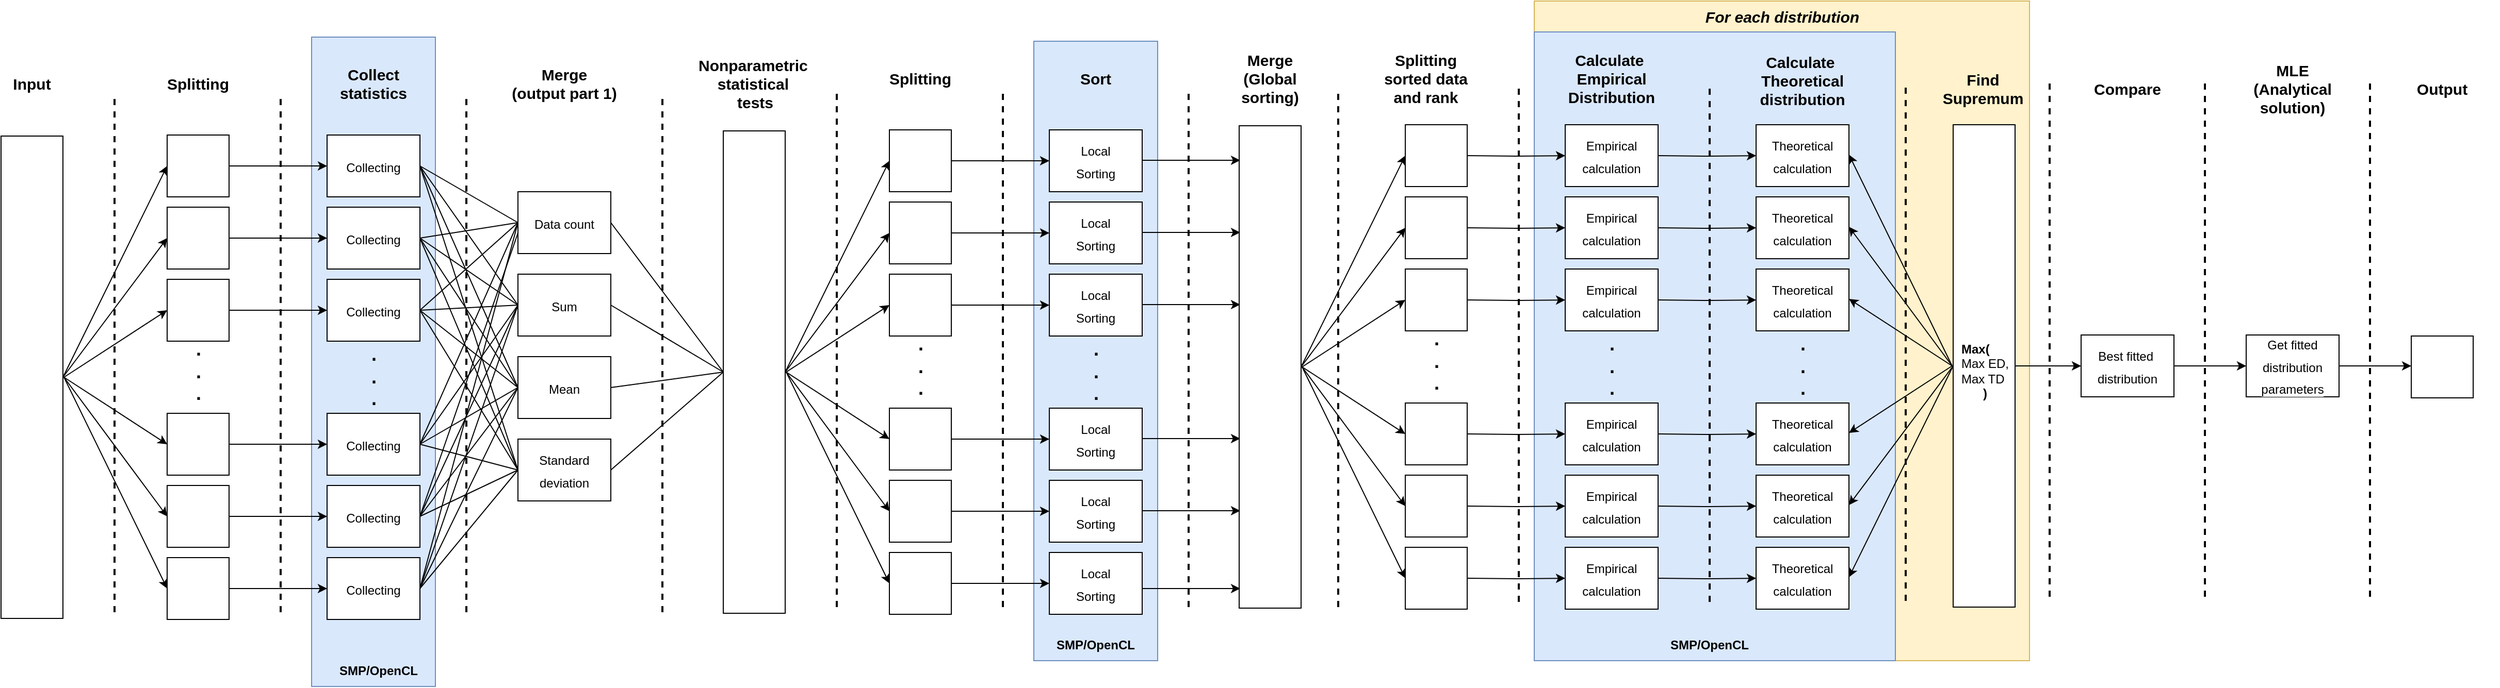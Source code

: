 <mxfile version="20.4.0" type="device"><diagram id="eLPc5tUWbJZB1un2NFlB" name="Page-1"><mxGraphModel dx="1974" dy="2249" grid="1" gridSize="10" guides="1" tooltips="1" connect="1" arrows="1" fold="1" page="1" pageScale="1" pageWidth="827" pageHeight="1169" math="0" shadow="0"><root><mxCell id="0"/><mxCell id="1" parent="0"/><mxCell id="69Upr-1iTI3OqV_PIC8w-229" value="" style="rounded=0;whiteSpace=wrap;html=1;fontSize=12;fillColor=#fff2cc;strokeColor=#d6b656;" vertex="1" parent="1"><mxGeometry x="1645" y="-785" width="480" height="640" as="geometry"/></mxCell><mxCell id="69Upr-1iTI3OqV_PIC8w-259" value="" style="rounded=0;whiteSpace=wrap;html=1;fontSize=12;fillColor=#dae8fc;strokeColor=#6c8ebf;" vertex="1" parent="1"><mxGeometry x="1645" y="-755" width="350" height="610" as="geometry"/></mxCell><mxCell id="69Upr-1iTI3OqV_PIC8w-257" value="" style="rounded=0;whiteSpace=wrap;html=1;fontSize=12;fillColor=#dae8fc;strokeColor=#6c8ebf;" vertex="1" parent="1"><mxGeometry x="1160" y="-746" width="120" height="601" as="geometry"/></mxCell><mxCell id="69Upr-1iTI3OqV_PIC8w-159" value="" style="rounded=0;whiteSpace=wrap;html=1;fontSize=12;fillColor=#dae8fc;strokeColor=#6c8ebf;" vertex="1" parent="1"><mxGeometry x="460" y="-750" width="120" height="630" as="geometry"/></mxCell><mxCell id="69Upr-1iTI3OqV_PIC8w-7" value="" style="endArrow=none;dashed=1;html=1;rounded=0;strokeWidth=2;" edge="1" parent="1"><mxGeometry width="50" height="50" relative="1" as="geometry"><mxPoint x="269" y="-690" as="sourcePoint"/><mxPoint x="269" y="-186" as="targetPoint"/></mxGeometry></mxCell><mxCell id="69Upr-1iTI3OqV_PIC8w-10" value="" style="rounded=0;whiteSpace=wrap;html=1;rotation=90;" vertex="1" parent="1"><mxGeometry x="-45" y="-450" width="468" height="60" as="geometry"/></mxCell><mxCell id="69Upr-1iTI3OqV_PIC8w-11" value="&lt;font style=&quot;font-size: 15px;&quot;&gt;&lt;b&gt;Input&lt;/b&gt;&lt;/font&gt;" style="text;html=1;strokeColor=none;fillColor=none;align=center;verticalAlign=middle;whiteSpace=wrap;rounded=0;" vertex="1" parent="1"><mxGeometry x="159" y="-720" width="60" height="30" as="geometry"/></mxCell><mxCell id="69Upr-1iTI3OqV_PIC8w-12" value="&lt;font style=&quot;font-size: 15px;&quot;&gt;&lt;b&gt;Collect&lt;br&gt;statistics&lt;br&gt;&lt;/b&gt;&lt;/font&gt;" style="text;html=1;strokeColor=none;fillColor=none;align=center;verticalAlign=middle;whiteSpace=wrap;rounded=0;" vertex="1" parent="1"><mxGeometry x="480" y="-720" width="80" height="30" as="geometry"/></mxCell><mxCell id="69Upr-1iTI3OqV_PIC8w-13" value="&lt;font style=&quot;font-size: 15px;&quot;&gt;&lt;b&gt;&lt;div style=&quot;&quot;&gt;Nonparametric&amp;nbsp;&lt;/div&gt;&lt;div style=&quot;&quot;&gt;statistical&amp;nbsp; tests&lt;/div&gt;&lt;/b&gt;&lt;/font&gt;" style="text;html=1;strokeColor=none;fillColor=none;align=center;verticalAlign=middle;whiteSpace=wrap;rounded=0;" vertex="1" parent="1"><mxGeometry x="850" y="-720" width="80" height="30" as="geometry"/></mxCell><mxCell id="69Upr-1iTI3OqV_PIC8w-16" value="" style="endArrow=none;dashed=1;html=1;rounded=0;strokeWidth=2;" edge="1" parent="1"><mxGeometry width="50" height="50" relative="1" as="geometry"><mxPoint x="610" y="-690" as="sourcePoint"/><mxPoint x="610" y="-186" as="targetPoint"/></mxGeometry></mxCell><mxCell id="69Upr-1iTI3OqV_PIC8w-17" value="" style="endArrow=none;dashed=1;html=1;rounded=0;strokeWidth=2;" edge="1" parent="1"><mxGeometry width="50" height="50" relative="1" as="geometry"><mxPoint x="800" y="-690" as="sourcePoint"/><mxPoint x="800" y="-186" as="targetPoint"/></mxGeometry></mxCell><mxCell id="69Upr-1iTI3OqV_PIC8w-19" value="&lt;font style=&quot;font-size: 15px;&quot;&gt;&lt;b&gt;Splitting&lt;/b&gt;&lt;/font&gt;" style="text;html=1;strokeColor=none;fillColor=none;align=center;verticalAlign=middle;whiteSpace=wrap;rounded=0;" vertex="1" parent="1"><mxGeometry x="320" y="-720" width="60" height="30" as="geometry"/></mxCell><mxCell id="69Upr-1iTI3OqV_PIC8w-42" style="edgeStyle=orthogonalEdgeStyle;rounded=0;orthogonalLoop=1;jettySize=auto;html=1;exitX=1;exitY=0.5;exitDx=0;exitDy=0;entryX=0;entryY=0.5;entryDx=0;entryDy=0;strokeWidth=1;fontSize=12;" edge="1" parent="1" source="69Upr-1iTI3OqV_PIC8w-20" target="69Upr-1iTI3OqV_PIC8w-35"><mxGeometry relative="1" as="geometry"/></mxCell><mxCell id="69Upr-1iTI3OqV_PIC8w-20" value="" style="whiteSpace=wrap;html=1;aspect=fixed;fontSize=15;" vertex="1" parent="1"><mxGeometry x="320" y="-655" width="60" height="60" as="geometry"/></mxCell><mxCell id="69Upr-1iTI3OqV_PIC8w-44" style="edgeStyle=orthogonalEdgeStyle;rounded=0;orthogonalLoop=1;jettySize=auto;html=1;exitX=1;exitY=0.5;exitDx=0;exitDy=0;entryX=0;entryY=0.5;entryDx=0;entryDy=0;strokeWidth=1;fontSize=12;" edge="1" parent="1" source="69Upr-1iTI3OqV_PIC8w-22" target="69Upr-1iTI3OqV_PIC8w-36"><mxGeometry relative="1" as="geometry"/></mxCell><mxCell id="69Upr-1iTI3OqV_PIC8w-22" value="" style="whiteSpace=wrap;html=1;aspect=fixed;fontSize=15;" vertex="1" parent="1"><mxGeometry x="320" y="-585" width="60" height="60" as="geometry"/></mxCell><mxCell id="69Upr-1iTI3OqV_PIC8w-45" value="" style="edgeStyle=orthogonalEdgeStyle;rounded=0;orthogonalLoop=1;jettySize=auto;html=1;strokeWidth=1;fontSize=12;" edge="1" parent="1" source="69Upr-1iTI3OqV_PIC8w-23" target="69Upr-1iTI3OqV_PIC8w-37"><mxGeometry relative="1" as="geometry"/></mxCell><mxCell id="69Upr-1iTI3OqV_PIC8w-23" value="" style="whiteSpace=wrap;html=1;aspect=fixed;fontSize=15;" vertex="1" parent="1"><mxGeometry x="320" y="-515" width="60" height="60" as="geometry"/></mxCell><mxCell id="69Upr-1iTI3OqV_PIC8w-48" value="" style="edgeStyle=orthogonalEdgeStyle;rounded=0;orthogonalLoop=1;jettySize=auto;html=1;strokeWidth=1;fontSize=12;" edge="1" parent="1" source="69Upr-1iTI3OqV_PIC8w-24" target="69Upr-1iTI3OqV_PIC8w-40"><mxGeometry relative="1" as="geometry"/></mxCell><mxCell id="69Upr-1iTI3OqV_PIC8w-24" value="" style="whiteSpace=wrap;html=1;aspect=fixed;fontSize=15;" vertex="1" parent="1"><mxGeometry x="320" y="-245" width="60" height="60" as="geometry"/></mxCell><mxCell id="69Upr-1iTI3OqV_PIC8w-47" value="" style="edgeStyle=orthogonalEdgeStyle;rounded=0;orthogonalLoop=1;jettySize=auto;html=1;strokeWidth=1;fontSize=12;" edge="1" parent="1" source="69Upr-1iTI3OqV_PIC8w-25" target="69Upr-1iTI3OqV_PIC8w-39"><mxGeometry relative="1" as="geometry"/></mxCell><mxCell id="69Upr-1iTI3OqV_PIC8w-25" value="" style="whiteSpace=wrap;html=1;aspect=fixed;fontSize=15;" vertex="1" parent="1"><mxGeometry x="320" y="-315" width="60" height="60" as="geometry"/></mxCell><mxCell id="69Upr-1iTI3OqV_PIC8w-46" value="" style="edgeStyle=orthogonalEdgeStyle;rounded=0;orthogonalLoop=1;jettySize=auto;html=1;strokeWidth=1;fontSize=12;" edge="1" parent="1" source="69Upr-1iTI3OqV_PIC8w-26" target="69Upr-1iTI3OqV_PIC8w-38"><mxGeometry relative="1" as="geometry"/></mxCell><mxCell id="69Upr-1iTI3OqV_PIC8w-26" value="" style="whiteSpace=wrap;html=1;aspect=fixed;fontSize=15;" vertex="1" parent="1"><mxGeometry x="320" y="-385" width="60" height="60" as="geometry"/></mxCell><mxCell id="69Upr-1iTI3OqV_PIC8w-27" value="&lt;b style=&quot;font-size: 18px;&quot;&gt;.&lt;br&gt;.&lt;br&gt;.&lt;/b&gt;" style="text;html=1;align=center;verticalAlign=middle;resizable=0;points=[];autosize=1;strokeColor=none;fillColor=none;fontSize=15;" vertex="1" parent="1"><mxGeometry x="335" y="-465" width="30" height="80" as="geometry"/></mxCell><mxCell id="69Upr-1iTI3OqV_PIC8w-28" value="" style="endArrow=classic;html=1;rounded=0;strokeWidth=1;fontSize=18;exitX=0.5;exitY=0;exitDx=0;exitDy=0;entryX=0;entryY=0.5;entryDx=0;entryDy=0;" edge="1" parent="1" source="69Upr-1iTI3OqV_PIC8w-10" target="69Upr-1iTI3OqV_PIC8w-20"><mxGeometry width="50" height="50" relative="1" as="geometry"><mxPoint x="423" y="-415" as="sourcePoint"/><mxPoint x="473" y="-465" as="targetPoint"/></mxGeometry></mxCell><mxCell id="69Upr-1iTI3OqV_PIC8w-29" value="" style="endArrow=classic;html=1;rounded=0;strokeWidth=1;fontSize=18;exitX=0.5;exitY=0;exitDx=0;exitDy=0;entryX=0;entryY=0.5;entryDx=0;entryDy=0;" edge="1" parent="1" source="69Upr-1iTI3OqV_PIC8w-10" target="69Upr-1iTI3OqV_PIC8w-22"><mxGeometry width="50" height="50" relative="1" as="geometry"><mxPoint x="229" y="-410" as="sourcePoint"/><mxPoint x="330" y="-615" as="targetPoint"/></mxGeometry></mxCell><mxCell id="69Upr-1iTI3OqV_PIC8w-30" value="" style="endArrow=classic;html=1;rounded=0;strokeWidth=1;fontSize=18;entryX=0;entryY=0.5;entryDx=0;entryDy=0;" edge="1" parent="1" target="69Upr-1iTI3OqV_PIC8w-23"><mxGeometry width="50" height="50" relative="1" as="geometry"><mxPoint x="220" y="-420" as="sourcePoint"/><mxPoint x="330" y="-545" as="targetPoint"/></mxGeometry></mxCell><mxCell id="69Upr-1iTI3OqV_PIC8w-31" value="" style="endArrow=classic;html=1;rounded=0;strokeWidth=1;fontSize=18;entryX=0;entryY=0.5;entryDx=0;entryDy=0;" edge="1" parent="1" target="69Upr-1iTI3OqV_PIC8w-26"><mxGeometry width="50" height="50" relative="1" as="geometry"><mxPoint x="220" y="-420" as="sourcePoint"/><mxPoint x="340" y="-535" as="targetPoint"/></mxGeometry></mxCell><mxCell id="69Upr-1iTI3OqV_PIC8w-32" value="" style="endArrow=classic;html=1;rounded=0;strokeWidth=1;fontSize=18;entryX=0;entryY=0.5;entryDx=0;entryDy=0;" edge="1" parent="1" target="69Upr-1iTI3OqV_PIC8w-25"><mxGeometry width="50" height="50" relative="1" as="geometry"><mxPoint x="220" y="-420" as="sourcePoint"/><mxPoint x="350" y="-525" as="targetPoint"/></mxGeometry></mxCell><mxCell id="69Upr-1iTI3OqV_PIC8w-33" value="" style="endArrow=classic;html=1;rounded=0;strokeWidth=1;fontSize=18;entryX=0;entryY=0.5;entryDx=0;entryDy=0;" edge="1" parent="1" target="69Upr-1iTI3OqV_PIC8w-24"><mxGeometry width="50" height="50" relative="1" as="geometry"><mxPoint x="220" y="-420" as="sourcePoint"/><mxPoint x="360" y="-515" as="targetPoint"/></mxGeometry></mxCell><mxCell id="69Upr-1iTI3OqV_PIC8w-34" value="" style="endArrow=none;dashed=1;html=1;rounded=0;strokeWidth=2;" edge="1" parent="1"><mxGeometry width="50" height="50" relative="1" as="geometry"><mxPoint x="430" y="-690" as="sourcePoint"/><mxPoint x="430" y="-186" as="targetPoint"/></mxGeometry></mxCell><mxCell id="69Upr-1iTI3OqV_PIC8w-35" value="&lt;font style=&quot;font-size: 12px;&quot;&gt;Collecting&lt;/font&gt;" style="rounded=0;whiteSpace=wrap;html=1;fontSize=18;" vertex="1" parent="1"><mxGeometry x="475" y="-655" width="90" height="60" as="geometry"/></mxCell><mxCell id="69Upr-1iTI3OqV_PIC8w-36" value="&lt;font style=&quot;font-size: 12px;&quot;&gt;Collecting&lt;/font&gt;" style="rounded=0;whiteSpace=wrap;html=1;fontSize=18;" vertex="1" parent="1"><mxGeometry x="475" y="-585" width="90" height="60" as="geometry"/></mxCell><mxCell id="69Upr-1iTI3OqV_PIC8w-37" value="&lt;font style=&quot;font-size: 12px;&quot;&gt;Collecting&lt;/font&gt;" style="rounded=0;whiteSpace=wrap;html=1;fontSize=18;" vertex="1" parent="1"><mxGeometry x="475" y="-515" width="90" height="60" as="geometry"/></mxCell><mxCell id="69Upr-1iTI3OqV_PIC8w-38" value="&lt;font style=&quot;font-size: 12px;&quot;&gt;Collecting&lt;/font&gt;" style="rounded=0;whiteSpace=wrap;html=1;fontSize=18;" vertex="1" parent="1"><mxGeometry x="475" y="-385" width="90" height="60" as="geometry"/></mxCell><mxCell id="69Upr-1iTI3OqV_PIC8w-39" value="&lt;font style=&quot;font-size: 12px;&quot;&gt;Collecting&lt;/font&gt;" style="rounded=0;whiteSpace=wrap;html=1;fontSize=18;" vertex="1" parent="1"><mxGeometry x="475" y="-315" width="90" height="60" as="geometry"/></mxCell><mxCell id="69Upr-1iTI3OqV_PIC8w-40" value="&lt;font style=&quot;font-size: 12px;&quot;&gt;Collecting&lt;/font&gt;" style="rounded=0;whiteSpace=wrap;html=1;fontSize=18;" vertex="1" parent="1"><mxGeometry x="475" y="-245" width="90" height="60" as="geometry"/></mxCell><mxCell id="69Upr-1iTI3OqV_PIC8w-41" value="&lt;b style=&quot;font-size: 18px;&quot;&gt;.&lt;br&gt;.&lt;br&gt;.&lt;/b&gt;" style="text;html=1;align=center;verticalAlign=middle;resizable=0;points=[];autosize=1;strokeColor=none;fillColor=none;fontSize=15;" vertex="1" parent="1"><mxGeometry x="505" y="-460" width="30" height="80" as="geometry"/></mxCell><mxCell id="69Upr-1iTI3OqV_PIC8w-49" value="&lt;font style=&quot;font-size: 15px;&quot;&gt;&lt;b&gt;&lt;div style=&quot;&quot;&gt;Merge&lt;/div&gt;&lt;div style=&quot;&quot;&gt;(output part 1)&lt;/div&gt;&lt;/b&gt;&lt;/font&gt;" style="text;html=1;strokeColor=none;fillColor=none;align=center;verticalAlign=middle;whiteSpace=wrap;rounded=0;" vertex="1" parent="1"><mxGeometry x="650" y="-720" width="110" height="30" as="geometry"/></mxCell><mxCell id="69Upr-1iTI3OqV_PIC8w-50" value="&lt;font style=&quot;font-size: 12px;&quot;&gt;Data count&lt;/font&gt;" style="rounded=0;whiteSpace=wrap;html=1;fontSize=18;" vertex="1" parent="1"><mxGeometry x="660" y="-600" width="90" height="60" as="geometry"/></mxCell><mxCell id="69Upr-1iTI3OqV_PIC8w-51" value="&lt;font style=&quot;font-size: 12px;&quot;&gt;Sum&lt;/font&gt;" style="rounded=0;whiteSpace=wrap;html=1;fontSize=18;" vertex="1" parent="1"><mxGeometry x="660" y="-520" width="90" height="60" as="geometry"/></mxCell><mxCell id="69Upr-1iTI3OqV_PIC8w-52" value="&lt;div&gt;&lt;span style=&quot;font-size: 12px;&quot;&gt;Mean&lt;/span&gt;&lt;/div&gt;" style="rounded=0;whiteSpace=wrap;html=1;fontSize=18;" vertex="1" parent="1"><mxGeometry x="660" y="-440" width="90" height="60" as="geometry"/></mxCell><mxCell id="69Upr-1iTI3OqV_PIC8w-53" value="&lt;div&gt;&lt;span style=&quot;font-size: 12px;&quot;&gt;Standard deviation&lt;/span&gt;&lt;/div&gt;" style="rounded=0;whiteSpace=wrap;html=1;fontSize=18;" vertex="1" parent="1"><mxGeometry x="660" y="-360" width="90" height="60" as="geometry"/></mxCell><mxCell id="69Upr-1iTI3OqV_PIC8w-55" value="" style="endArrow=none;html=1;rounded=0;strokeWidth=1;fontSize=12;exitX=1;exitY=0.5;exitDx=0;exitDy=0;entryX=0;entryY=0.5;entryDx=0;entryDy=0;" edge="1" parent="1" source="69Upr-1iTI3OqV_PIC8w-35" target="69Upr-1iTI3OqV_PIC8w-50"><mxGeometry width="50" height="50" relative="1" as="geometry"><mxPoint x="390" y="-380" as="sourcePoint"/><mxPoint x="440" y="-430" as="targetPoint"/></mxGeometry></mxCell><mxCell id="69Upr-1iTI3OqV_PIC8w-56" value="" style="endArrow=none;html=1;rounded=0;strokeWidth=1;fontSize=12;exitX=1;exitY=0.5;exitDx=0;exitDy=0;entryX=0;entryY=0.5;entryDx=0;entryDy=0;" edge="1" parent="1" source="69Upr-1iTI3OqV_PIC8w-35" target="69Upr-1iTI3OqV_PIC8w-51"><mxGeometry width="50" height="50" relative="1" as="geometry"><mxPoint x="575" y="-615" as="sourcePoint"/><mxPoint x="670" y="-560" as="targetPoint"/></mxGeometry></mxCell><mxCell id="69Upr-1iTI3OqV_PIC8w-57" value="" style="endArrow=none;html=1;rounded=0;strokeWidth=1;fontSize=12;entryX=0;entryY=0.5;entryDx=0;entryDy=0;exitX=1;exitY=0.5;exitDx=0;exitDy=0;" edge="1" parent="1" source="69Upr-1iTI3OqV_PIC8w-35" target="69Upr-1iTI3OqV_PIC8w-52"><mxGeometry width="50" height="50" relative="1" as="geometry"><mxPoint x="570" y="-620" as="sourcePoint"/><mxPoint x="680" y="-550" as="targetPoint"/></mxGeometry></mxCell><mxCell id="69Upr-1iTI3OqV_PIC8w-58" value="" style="endArrow=none;html=1;rounded=0;strokeWidth=1;fontSize=12;entryX=0;entryY=0.5;entryDx=0;entryDy=0;exitX=1;exitY=0.5;exitDx=0;exitDy=0;" edge="1" parent="1" source="69Upr-1iTI3OqV_PIC8w-35" target="69Upr-1iTI3OqV_PIC8w-53"><mxGeometry width="50" height="50" relative="1" as="geometry"><mxPoint x="575" y="-615" as="sourcePoint"/><mxPoint x="670" y="-400" as="targetPoint"/></mxGeometry></mxCell><mxCell id="69Upr-1iTI3OqV_PIC8w-71" value="" style="endArrow=none;html=1;rounded=0;strokeWidth=1;fontSize=12;exitX=1;exitY=0.5;exitDx=0;exitDy=0;entryX=0;entryY=0.5;entryDx=0;entryDy=0;" edge="1" parent="1" source="69Upr-1iTI3OqV_PIC8w-36" target="69Upr-1iTI3OqV_PIC8w-50"><mxGeometry width="50" height="50" relative="1" as="geometry"><mxPoint x="575" y="-615" as="sourcePoint"/><mxPoint x="670" y="-560" as="targetPoint"/></mxGeometry></mxCell><mxCell id="69Upr-1iTI3OqV_PIC8w-72" value="" style="endArrow=none;html=1;rounded=0;strokeWidth=1;fontSize=12;exitX=1;exitY=0.5;exitDx=0;exitDy=0;entryX=0;entryY=0.5;entryDx=0;entryDy=0;" edge="1" parent="1" source="69Upr-1iTI3OqV_PIC8w-36" target="69Upr-1iTI3OqV_PIC8w-51"><mxGeometry width="50" height="50" relative="1" as="geometry"><mxPoint x="575" y="-545" as="sourcePoint"/><mxPoint x="670" y="-560" as="targetPoint"/></mxGeometry></mxCell><mxCell id="69Upr-1iTI3OqV_PIC8w-73" value="" style="endArrow=none;html=1;rounded=0;strokeWidth=1;fontSize=12;entryX=0;entryY=0.5;entryDx=0;entryDy=0;exitX=1;exitY=0.5;exitDx=0;exitDy=0;" edge="1" parent="1" source="69Upr-1iTI3OqV_PIC8w-36" target="69Upr-1iTI3OqV_PIC8w-52"><mxGeometry width="50" height="50" relative="1" as="geometry"><mxPoint x="570" y="-550" as="sourcePoint"/><mxPoint x="670" y="-480" as="targetPoint"/></mxGeometry></mxCell><mxCell id="69Upr-1iTI3OqV_PIC8w-74" value="" style="endArrow=none;html=1;rounded=0;strokeWidth=1;fontSize=12;entryX=0;entryY=0.5;entryDx=0;entryDy=0;exitX=1;exitY=0.5;exitDx=0;exitDy=0;" edge="1" parent="1" source="69Upr-1iTI3OqV_PIC8w-36" target="69Upr-1iTI3OqV_PIC8w-53"><mxGeometry width="50" height="50" relative="1" as="geometry"><mxPoint x="575" y="-545" as="sourcePoint"/><mxPoint x="670" y="-400" as="targetPoint"/></mxGeometry></mxCell><mxCell id="69Upr-1iTI3OqV_PIC8w-75" value="" style="endArrow=none;html=1;rounded=0;strokeWidth=1;fontSize=12;entryX=0;entryY=0.5;entryDx=0;entryDy=0;exitX=1;exitY=0.5;exitDx=0;exitDy=0;" edge="1" parent="1" source="69Upr-1iTI3OqV_PIC8w-37" target="69Upr-1iTI3OqV_PIC8w-50"><mxGeometry width="50" height="50" relative="1" as="geometry"><mxPoint x="585" y="-535" as="sourcePoint"/><mxPoint x="680" y="-390" as="targetPoint"/></mxGeometry></mxCell><mxCell id="69Upr-1iTI3OqV_PIC8w-76" value="" style="endArrow=none;html=1;rounded=0;strokeWidth=1;fontSize=12;entryX=0;entryY=0.5;entryDx=0;entryDy=0;exitX=1;exitY=0.5;exitDx=0;exitDy=0;" edge="1" parent="1" source="69Upr-1iTI3OqV_PIC8w-37" target="69Upr-1iTI3OqV_PIC8w-51"><mxGeometry width="50" height="50" relative="1" as="geometry"><mxPoint x="575" y="-475" as="sourcePoint"/><mxPoint x="670" y="-560" as="targetPoint"/></mxGeometry></mxCell><mxCell id="69Upr-1iTI3OqV_PIC8w-78" value="" style="endArrow=none;html=1;rounded=0;strokeWidth=1;fontSize=12;entryX=0;entryY=0.5;entryDx=0;entryDy=0;exitX=1;exitY=0.5;exitDx=0;exitDy=0;" edge="1" parent="1" source="69Upr-1iTI3OqV_PIC8w-37" target="69Upr-1iTI3OqV_PIC8w-52"><mxGeometry width="50" height="50" relative="1" as="geometry"><mxPoint x="570" y="-490" as="sourcePoint"/><mxPoint x="670" y="-480" as="targetPoint"/></mxGeometry></mxCell><mxCell id="69Upr-1iTI3OqV_PIC8w-79" value="" style="endArrow=none;html=1;rounded=0;strokeWidth=1;fontSize=12;entryX=0;entryY=0.5;entryDx=0;entryDy=0;exitX=1;exitY=0.5;exitDx=0;exitDy=0;" edge="1" parent="1" source="69Upr-1iTI3OqV_PIC8w-37" target="69Upr-1iTI3OqV_PIC8w-53"><mxGeometry width="50" height="50" relative="1" as="geometry"><mxPoint x="575" y="-475" as="sourcePoint"/><mxPoint x="670" y="-400" as="targetPoint"/></mxGeometry></mxCell><mxCell id="69Upr-1iTI3OqV_PIC8w-80" value="" style="endArrow=none;html=1;rounded=0;strokeWidth=1;fontSize=12;entryX=0;entryY=0.5;entryDx=0;entryDy=0;exitX=1;exitY=0.5;exitDx=0;exitDy=0;" edge="1" parent="1" source="69Upr-1iTI3OqV_PIC8w-38" target="69Upr-1iTI3OqV_PIC8w-50"><mxGeometry width="50" height="50" relative="1" as="geometry"><mxPoint x="585" y="-465" as="sourcePoint"/><mxPoint x="680" y="-390" as="targetPoint"/></mxGeometry></mxCell><mxCell id="69Upr-1iTI3OqV_PIC8w-81" value="" style="endArrow=none;html=1;rounded=0;strokeWidth=1;fontSize=12;entryX=0;entryY=0.5;entryDx=0;entryDy=0;exitX=1;exitY=0.5;exitDx=0;exitDy=0;" edge="1" parent="1" source="69Upr-1iTI3OqV_PIC8w-38" target="69Upr-1iTI3OqV_PIC8w-51"><mxGeometry width="50" height="50" relative="1" as="geometry"><mxPoint x="570" y="-360" as="sourcePoint"/><mxPoint x="670" y="-560" as="targetPoint"/></mxGeometry></mxCell><mxCell id="69Upr-1iTI3OqV_PIC8w-82" value="" style="endArrow=none;html=1;rounded=0;strokeWidth=1;fontSize=12;entryX=0;entryY=0.5;entryDx=0;entryDy=0;exitX=1;exitY=0.5;exitDx=0;exitDy=0;" edge="1" parent="1" source="69Upr-1iTI3OqV_PIC8w-38" target="69Upr-1iTI3OqV_PIC8w-52"><mxGeometry width="50" height="50" relative="1" as="geometry"><mxPoint x="580" y="-330" as="sourcePoint"/><mxPoint x="670" y="-480" as="targetPoint"/></mxGeometry></mxCell><mxCell id="69Upr-1iTI3OqV_PIC8w-83" value="" style="endArrow=none;html=1;rounded=0;strokeWidth=1;fontSize=12;entryX=0;entryY=0.5;entryDx=0;entryDy=0;exitX=1;exitY=0.5;exitDx=0;exitDy=0;" edge="1" parent="1" source="69Upr-1iTI3OqV_PIC8w-38" target="69Upr-1iTI3OqV_PIC8w-53"><mxGeometry width="50" height="50" relative="1" as="geometry"><mxPoint x="575" y="-345" as="sourcePoint"/><mxPoint x="670" y="-400" as="targetPoint"/></mxGeometry></mxCell><mxCell id="69Upr-1iTI3OqV_PIC8w-84" value="" style="endArrow=none;html=1;rounded=0;strokeWidth=1;fontSize=12;exitX=1;exitY=0.5;exitDx=0;exitDy=0;" edge="1" parent="1" source="69Upr-1iTI3OqV_PIC8w-39"><mxGeometry width="50" height="50" relative="1" as="geometry"><mxPoint x="575" y="-345" as="sourcePoint"/><mxPoint x="660" y="-330" as="targetPoint"/></mxGeometry></mxCell><mxCell id="69Upr-1iTI3OqV_PIC8w-85" value="" style="endArrow=none;html=1;rounded=0;strokeWidth=1;fontSize=12;exitX=1;exitY=0.5;exitDx=0;exitDy=0;entryX=0;entryY=0.5;entryDx=0;entryDy=0;" edge="1" parent="1" source="69Upr-1iTI3OqV_PIC8w-40" target="69Upr-1iTI3OqV_PIC8w-53"><mxGeometry width="50" height="50" relative="1" as="geometry"><mxPoint x="575" y="-275" as="sourcePoint"/><mxPoint x="670" y="-320" as="targetPoint"/></mxGeometry></mxCell><mxCell id="69Upr-1iTI3OqV_PIC8w-86" value="" style="endArrow=none;html=1;rounded=0;strokeWidth=1;fontSize=12;entryX=0;entryY=0.5;entryDx=0;entryDy=0;exitX=1;exitY=0.5;exitDx=0;exitDy=0;" edge="1" parent="1" source="69Upr-1iTI3OqV_PIC8w-40" target="69Upr-1iTI3OqV_PIC8w-52"><mxGeometry width="50" height="50" relative="1" as="geometry"><mxPoint x="570" y="-220" as="sourcePoint"/><mxPoint x="670" y="-320" as="targetPoint"/></mxGeometry></mxCell><mxCell id="69Upr-1iTI3OqV_PIC8w-87" value="" style="endArrow=none;html=1;rounded=0;strokeWidth=1;fontSize=12;entryX=0;entryY=0.5;entryDx=0;entryDy=0;exitX=1;exitY=0.5;exitDx=0;exitDy=0;" edge="1" parent="1" source="69Upr-1iTI3OqV_PIC8w-39" target="69Upr-1iTI3OqV_PIC8w-52"><mxGeometry width="50" height="50" relative="1" as="geometry"><mxPoint x="580" y="-210" as="sourcePoint"/><mxPoint x="670" y="-400" as="targetPoint"/></mxGeometry></mxCell><mxCell id="69Upr-1iTI3OqV_PIC8w-88" value="" style="endArrow=none;html=1;rounded=0;strokeWidth=1;fontSize=12;entryX=0;entryY=0.5;entryDx=0;entryDy=0;exitX=1;exitY=0.5;exitDx=0;exitDy=0;" edge="1" parent="1" source="69Upr-1iTI3OqV_PIC8w-40" target="69Upr-1iTI3OqV_PIC8w-51"><mxGeometry width="50" height="50" relative="1" as="geometry"><mxPoint x="590" y="-200" as="sourcePoint"/><mxPoint x="680" y="-390" as="targetPoint"/></mxGeometry></mxCell><mxCell id="69Upr-1iTI3OqV_PIC8w-89" value="" style="endArrow=none;html=1;rounded=0;strokeWidth=1;fontSize=12;entryX=0;entryY=0.5;entryDx=0;entryDy=0;exitX=1;exitY=0.5;exitDx=0;exitDy=0;" edge="1" parent="1" source="69Upr-1iTI3OqV_PIC8w-40" target="69Upr-1iTI3OqV_PIC8w-50"><mxGeometry width="50" height="50" relative="1" as="geometry"><mxPoint x="575" y="-205" as="sourcePoint"/><mxPoint x="670" y="-480" as="targetPoint"/></mxGeometry></mxCell><mxCell id="69Upr-1iTI3OqV_PIC8w-90" value="" style="endArrow=none;html=1;rounded=0;strokeWidth=1;fontSize=12;exitX=1;exitY=0.5;exitDx=0;exitDy=0;" edge="1" parent="1" source="69Upr-1iTI3OqV_PIC8w-39"><mxGeometry width="50" height="50" relative="1" as="geometry"><mxPoint x="585" y="-195" as="sourcePoint"/><mxPoint x="660" y="-490" as="targetPoint"/></mxGeometry></mxCell><mxCell id="69Upr-1iTI3OqV_PIC8w-91" value="" style="endArrow=none;html=1;rounded=0;strokeWidth=1;fontSize=12;exitX=1;exitY=0.5;exitDx=0;exitDy=0;" edge="1" parent="1" source="69Upr-1iTI3OqV_PIC8w-39"><mxGeometry width="50" height="50" relative="1" as="geometry"><mxPoint x="570" y="-290" as="sourcePoint"/><mxPoint x="660" y="-560" as="targetPoint"/></mxGeometry></mxCell><mxCell id="69Upr-1iTI3OqV_PIC8w-95" value="" style="endArrow=none;dashed=1;html=1;rounded=0;strokeWidth=2;" edge="1" parent="1"><mxGeometry width="50" height="50" relative="1" as="geometry"><mxPoint x="969" y="-695" as="sourcePoint"/><mxPoint x="969" y="-191" as="targetPoint"/></mxGeometry></mxCell><mxCell id="69Upr-1iTI3OqV_PIC8w-99" value="" style="endArrow=none;dashed=1;html=1;rounded=0;strokeWidth=2;" edge="1" parent="1"><mxGeometry width="50" height="50" relative="1" as="geometry"><mxPoint x="1310" y="-695" as="sourcePoint"/><mxPoint x="1310" y="-191" as="targetPoint"/></mxGeometry></mxCell><mxCell id="69Upr-1iTI3OqV_PIC8w-100" value="" style="endArrow=none;dashed=1;html=1;rounded=0;strokeWidth=2;" edge="1" parent="1"><mxGeometry width="50" height="50" relative="1" as="geometry"><mxPoint x="1455" y="-695" as="sourcePoint"/><mxPoint x="1455" y="-191" as="targetPoint"/></mxGeometry></mxCell><mxCell id="69Upr-1iTI3OqV_PIC8w-101" value="&lt;font style=&quot;font-size: 15px;&quot;&gt;&lt;b&gt;Splitting&lt;/b&gt;&lt;/font&gt;" style="text;html=1;strokeColor=none;fillColor=none;align=center;verticalAlign=middle;whiteSpace=wrap;rounded=0;" vertex="1" parent="1"><mxGeometry x="1020" y="-725" width="60" height="30" as="geometry"/></mxCell><mxCell id="69Upr-1iTI3OqV_PIC8w-102" style="edgeStyle=orthogonalEdgeStyle;rounded=0;orthogonalLoop=1;jettySize=auto;html=1;exitX=1;exitY=0.5;exitDx=0;exitDy=0;entryX=0;entryY=0.5;entryDx=0;entryDy=0;strokeWidth=1;fontSize=12;" edge="1" parent="1" source="69Upr-1iTI3OqV_PIC8w-103" target="69Upr-1iTI3OqV_PIC8w-122"><mxGeometry relative="1" as="geometry"/></mxCell><mxCell id="69Upr-1iTI3OqV_PIC8w-103" value="" style="whiteSpace=wrap;html=1;aspect=fixed;fontSize=15;" vertex="1" parent="1"><mxGeometry x="1020" y="-660" width="60" height="60" as="geometry"/></mxCell><mxCell id="69Upr-1iTI3OqV_PIC8w-104" style="edgeStyle=orthogonalEdgeStyle;rounded=0;orthogonalLoop=1;jettySize=auto;html=1;exitX=1;exitY=0.5;exitDx=0;exitDy=0;entryX=0;entryY=0.5;entryDx=0;entryDy=0;strokeWidth=1;fontSize=12;" edge="1" parent="1" source="69Upr-1iTI3OqV_PIC8w-105" target="69Upr-1iTI3OqV_PIC8w-123"><mxGeometry relative="1" as="geometry"/></mxCell><mxCell id="69Upr-1iTI3OqV_PIC8w-105" value="" style="whiteSpace=wrap;html=1;aspect=fixed;fontSize=15;" vertex="1" parent="1"><mxGeometry x="1020" y="-590" width="60" height="60" as="geometry"/></mxCell><mxCell id="69Upr-1iTI3OqV_PIC8w-106" value="" style="edgeStyle=orthogonalEdgeStyle;rounded=0;orthogonalLoop=1;jettySize=auto;html=1;strokeWidth=1;fontSize=12;" edge="1" parent="1" source="69Upr-1iTI3OqV_PIC8w-107" target="69Upr-1iTI3OqV_PIC8w-124"><mxGeometry relative="1" as="geometry"/></mxCell><mxCell id="69Upr-1iTI3OqV_PIC8w-107" value="" style="whiteSpace=wrap;html=1;aspect=fixed;fontSize=15;" vertex="1" parent="1"><mxGeometry x="1020" y="-520" width="60" height="60" as="geometry"/></mxCell><mxCell id="69Upr-1iTI3OqV_PIC8w-108" value="" style="edgeStyle=orthogonalEdgeStyle;rounded=0;orthogonalLoop=1;jettySize=auto;html=1;strokeWidth=1;fontSize=12;" edge="1" parent="1" source="69Upr-1iTI3OqV_PIC8w-109" target="69Upr-1iTI3OqV_PIC8w-127"><mxGeometry relative="1" as="geometry"/></mxCell><mxCell id="69Upr-1iTI3OqV_PIC8w-109" value="" style="whiteSpace=wrap;html=1;aspect=fixed;fontSize=15;" vertex="1" parent="1"><mxGeometry x="1020" y="-250" width="60" height="60" as="geometry"/></mxCell><mxCell id="69Upr-1iTI3OqV_PIC8w-110" value="" style="edgeStyle=orthogonalEdgeStyle;rounded=0;orthogonalLoop=1;jettySize=auto;html=1;strokeWidth=1;fontSize=12;" edge="1" parent="1" source="69Upr-1iTI3OqV_PIC8w-111" target="69Upr-1iTI3OqV_PIC8w-126"><mxGeometry relative="1" as="geometry"/></mxCell><mxCell id="69Upr-1iTI3OqV_PIC8w-111" value="" style="whiteSpace=wrap;html=1;aspect=fixed;fontSize=15;" vertex="1" parent="1"><mxGeometry x="1020" y="-320" width="60" height="60" as="geometry"/></mxCell><mxCell id="69Upr-1iTI3OqV_PIC8w-112" value="" style="edgeStyle=orthogonalEdgeStyle;rounded=0;orthogonalLoop=1;jettySize=auto;html=1;strokeWidth=1;fontSize=12;" edge="1" parent="1" source="69Upr-1iTI3OqV_PIC8w-113" target="69Upr-1iTI3OqV_PIC8w-125"><mxGeometry relative="1" as="geometry"/></mxCell><mxCell id="69Upr-1iTI3OqV_PIC8w-113" value="" style="whiteSpace=wrap;html=1;aspect=fixed;fontSize=15;" vertex="1" parent="1"><mxGeometry x="1020" y="-390" width="60" height="60" as="geometry"/></mxCell><mxCell id="69Upr-1iTI3OqV_PIC8w-114" value="&lt;b style=&quot;font-size: 18px;&quot;&gt;.&lt;br&gt;.&lt;br&gt;.&lt;/b&gt;" style="text;html=1;align=center;verticalAlign=middle;resizable=0;points=[];autosize=1;strokeColor=none;fillColor=none;fontSize=15;" vertex="1" parent="1"><mxGeometry x="1035" y="-470" width="30" height="80" as="geometry"/></mxCell><mxCell id="69Upr-1iTI3OqV_PIC8w-121" value="" style="endArrow=none;dashed=1;html=1;rounded=0;strokeWidth=2;" edge="1" parent="1"><mxGeometry width="50" height="50" relative="1" as="geometry"><mxPoint x="1130" y="-695" as="sourcePoint"/><mxPoint x="1130" y="-191" as="targetPoint"/></mxGeometry></mxCell><mxCell id="69Upr-1iTI3OqV_PIC8w-122" value="&lt;font style=&quot;font-size: 12px;&quot;&gt;Local&lt;br&gt;Sorting&lt;br&gt;&lt;/font&gt;" style="rounded=0;whiteSpace=wrap;html=1;fontSize=18;" vertex="1" parent="1"><mxGeometry x="1175" y="-660" width="90" height="60" as="geometry"/></mxCell><mxCell id="69Upr-1iTI3OqV_PIC8w-123" value="&lt;span style=&quot;font-size: 12px;&quot;&gt;Local&lt;/span&gt;&lt;br style=&quot;font-size: 12px;&quot;&gt;&lt;span style=&quot;font-size: 12px;&quot;&gt;Sorting&lt;/span&gt;" style="rounded=0;whiteSpace=wrap;html=1;fontSize=18;" vertex="1" parent="1"><mxGeometry x="1175" y="-590" width="90" height="60" as="geometry"/></mxCell><mxCell id="69Upr-1iTI3OqV_PIC8w-124" value="&lt;span style=&quot;font-size: 12px;&quot;&gt;Local&lt;/span&gt;&lt;br style=&quot;font-size: 12px;&quot;&gt;&lt;span style=&quot;font-size: 12px;&quot;&gt;Sorting&lt;/span&gt;" style="rounded=0;whiteSpace=wrap;html=1;fontSize=18;" vertex="1" parent="1"><mxGeometry x="1175" y="-520" width="90" height="60" as="geometry"/></mxCell><mxCell id="69Upr-1iTI3OqV_PIC8w-125" value="&lt;span style=&quot;font-size: 12px;&quot;&gt;Local&lt;/span&gt;&lt;br style=&quot;font-size: 12px;&quot;&gt;&lt;span style=&quot;font-size: 12px;&quot;&gt;Sorting&lt;/span&gt;" style="rounded=0;whiteSpace=wrap;html=1;fontSize=18;" vertex="1" parent="1"><mxGeometry x="1175" y="-390" width="90" height="60" as="geometry"/></mxCell><mxCell id="69Upr-1iTI3OqV_PIC8w-126" value="&lt;span style=&quot;font-size: 12px;&quot;&gt;Local&lt;/span&gt;&lt;br style=&quot;font-size: 12px;&quot;&gt;&lt;span style=&quot;font-size: 12px;&quot;&gt;Sorting&lt;/span&gt;" style="rounded=0;whiteSpace=wrap;html=1;fontSize=18;" vertex="1" parent="1"><mxGeometry x="1175" y="-320" width="90" height="60" as="geometry"/></mxCell><mxCell id="69Upr-1iTI3OqV_PIC8w-127" value="&lt;span style=&quot;font-size: 12px;&quot;&gt;Local&lt;/span&gt;&lt;br style=&quot;font-size: 12px;&quot;&gt;&lt;span style=&quot;font-size: 12px;&quot;&gt;Sorting&lt;/span&gt;" style="rounded=0;whiteSpace=wrap;html=1;fontSize=18;" vertex="1" parent="1"><mxGeometry x="1175" y="-250" width="90" height="60" as="geometry"/></mxCell><mxCell id="69Upr-1iTI3OqV_PIC8w-128" value="&lt;b style=&quot;font-size: 18px;&quot;&gt;.&lt;br&gt;.&lt;br&gt;.&lt;/b&gt;" style="text;html=1;align=center;verticalAlign=middle;resizable=0;points=[];autosize=1;strokeColor=none;fillColor=none;fontSize=15;" vertex="1" parent="1"><mxGeometry x="1205" y="-465" width="30" height="80" as="geometry"/></mxCell><mxCell id="69Upr-1iTI3OqV_PIC8w-129" value="&lt;font style=&quot;font-size: 15px;&quot;&gt;&lt;b&gt;&lt;div style=&quot;&quot;&gt;Merge&lt;/div&gt;&lt;div style=&quot;&quot;&gt;(Global sorting)&lt;/div&gt;&lt;/b&gt;&lt;/font&gt;" style="text;html=1;strokeColor=none;fillColor=none;align=center;verticalAlign=middle;whiteSpace=wrap;rounded=0;" vertex="1" parent="1"><mxGeometry x="1334" y="-725" width="110" height="30" as="geometry"/></mxCell><mxCell id="69Upr-1iTI3OqV_PIC8w-158" value="&lt;b&gt;SMP/OpenCL&lt;/b&gt;" style="text;html=1;strokeColor=none;fillColor=none;align=center;verticalAlign=middle;whiteSpace=wrap;rounded=0;fontSize=12;" vertex="1" parent="1"><mxGeometry x="1175" y="-175" width="90" height="30" as="geometry"/></mxCell><mxCell id="69Upr-1iTI3OqV_PIC8w-161" value="&lt;b&gt;SMP/OpenCL&lt;/b&gt;" style="text;html=1;strokeColor=none;fillColor=none;align=center;verticalAlign=middle;whiteSpace=wrap;rounded=0;fontSize=12;" vertex="1" parent="1"><mxGeometry x="495" y="-150" width="60" height="30" as="geometry"/></mxCell><mxCell id="69Upr-1iTI3OqV_PIC8w-165" value="" style="endArrow=none;html=1;rounded=0;strokeWidth=1;fontSize=12;exitX=1;exitY=0.5;exitDx=0;exitDy=0;endFill=0;entryX=0.5;entryY=1;entryDx=0;entryDy=0;" edge="1" parent="1" source="69Upr-1iTI3OqV_PIC8w-50" target="69Upr-1iTI3OqV_PIC8w-261"><mxGeometry width="50" height="50" relative="1" as="geometry"><mxPoint x="580" y="-460" as="sourcePoint"/><mxPoint x="900" y="-330" as="targetPoint"/></mxGeometry></mxCell><mxCell id="69Upr-1iTI3OqV_PIC8w-166" value="" style="endArrow=none;html=1;rounded=0;strokeWidth=1;fontSize=12;exitX=1;exitY=0.5;exitDx=0;exitDy=0;endFill=0;entryX=0.5;entryY=1;entryDx=0;entryDy=0;" edge="1" parent="1" source="69Upr-1iTI3OqV_PIC8w-51" target="69Upr-1iTI3OqV_PIC8w-261"><mxGeometry width="50" height="50" relative="1" as="geometry"><mxPoint x="760" y="-560" as="sourcePoint"/><mxPoint x="840" y="-460" as="targetPoint"/></mxGeometry></mxCell><mxCell id="69Upr-1iTI3OqV_PIC8w-167" value="" style="endArrow=none;html=1;rounded=0;strokeWidth=1;fontSize=12;exitX=1;exitY=0.5;exitDx=0;exitDy=0;endFill=0;entryX=0.5;entryY=1;entryDx=0;entryDy=0;" edge="1" parent="1" source="69Upr-1iTI3OqV_PIC8w-52" target="69Upr-1iTI3OqV_PIC8w-261"><mxGeometry width="50" height="50" relative="1" as="geometry"><mxPoint x="760" y="-480" as="sourcePoint"/><mxPoint x="880" y="-360" as="targetPoint"/></mxGeometry></mxCell><mxCell id="69Upr-1iTI3OqV_PIC8w-168" value="" style="endArrow=none;html=1;rounded=0;strokeWidth=1;fontSize=12;exitX=1;exitY=0.5;exitDx=0;exitDy=0;endFill=0;entryX=0.5;entryY=1;entryDx=0;entryDy=0;" edge="1" parent="1" source="69Upr-1iTI3OqV_PIC8w-53" target="69Upr-1iTI3OqV_PIC8w-261"><mxGeometry width="50" height="50" relative="1" as="geometry"><mxPoint x="760" y="-400" as="sourcePoint"/><mxPoint x="930" y="-350" as="targetPoint"/></mxGeometry></mxCell><mxCell id="69Upr-1iTI3OqV_PIC8w-169" value="&lt;font style=&quot;font-size: 15px;&quot;&gt;&lt;b&gt;&lt;div style=&quot;&quot;&gt;Sort&lt;/div&gt;&lt;/b&gt;&lt;/font&gt;" style="text;html=1;strokeColor=none;fillColor=none;align=center;verticalAlign=middle;whiteSpace=wrap;rounded=0;" vertex="1" parent="1"><mxGeometry x="1165" y="-725" width="110" height="30" as="geometry"/></mxCell><mxCell id="69Upr-1iTI3OqV_PIC8w-170" value="" style="rounded=0;whiteSpace=wrap;html=1;rotation=90;" vertex="1" parent="1"><mxGeometry x="1155" y="-460" width="468" height="60" as="geometry"/></mxCell><mxCell id="69Upr-1iTI3OqV_PIC8w-172" style="edgeStyle=orthogonalEdgeStyle;rounded=0;orthogonalLoop=1;jettySize=auto;html=1;exitX=1;exitY=0.5;exitDx=0;exitDy=0;entryX=0;entryY=0.5;entryDx=0;entryDy=0;strokeWidth=1;fontSize=12;" edge="1" parent="1"><mxGeometry relative="1" as="geometry"><mxPoint x="1265" y="-630.5" as="sourcePoint"/><mxPoint x="1360" y="-630.5" as="targetPoint"/></mxGeometry></mxCell><mxCell id="69Upr-1iTI3OqV_PIC8w-173" style="edgeStyle=orthogonalEdgeStyle;rounded=0;orthogonalLoop=1;jettySize=auto;html=1;exitX=1;exitY=0.5;exitDx=0;exitDy=0;entryX=0;entryY=0.5;entryDx=0;entryDy=0;strokeWidth=1;fontSize=12;" edge="1" parent="1"><mxGeometry relative="1" as="geometry"><mxPoint x="1265" y="-560.5" as="sourcePoint"/><mxPoint x="1360" y="-560.5" as="targetPoint"/></mxGeometry></mxCell><mxCell id="69Upr-1iTI3OqV_PIC8w-174" style="edgeStyle=orthogonalEdgeStyle;rounded=0;orthogonalLoop=1;jettySize=auto;html=1;exitX=1;exitY=0.5;exitDx=0;exitDy=0;entryX=0;entryY=0.5;entryDx=0;entryDy=0;strokeWidth=1;fontSize=12;" edge="1" parent="1"><mxGeometry relative="1" as="geometry"><mxPoint x="1265" y="-490.5" as="sourcePoint"/><mxPoint x="1360" y="-490.5" as="targetPoint"/></mxGeometry></mxCell><mxCell id="69Upr-1iTI3OqV_PIC8w-175" style="edgeStyle=orthogonalEdgeStyle;rounded=0;orthogonalLoop=1;jettySize=auto;html=1;exitX=1;exitY=0.5;exitDx=0;exitDy=0;entryX=0;entryY=0.5;entryDx=0;entryDy=0;strokeWidth=1;fontSize=12;" edge="1" parent="1"><mxGeometry relative="1" as="geometry"><mxPoint x="1265" y="-360.5" as="sourcePoint"/><mxPoint x="1360" y="-360.5" as="targetPoint"/></mxGeometry></mxCell><mxCell id="69Upr-1iTI3OqV_PIC8w-176" style="edgeStyle=orthogonalEdgeStyle;rounded=0;orthogonalLoop=1;jettySize=auto;html=1;exitX=1;exitY=0.5;exitDx=0;exitDy=0;entryX=0;entryY=0.5;entryDx=0;entryDy=0;strokeWidth=1;fontSize=12;" edge="1" parent="1"><mxGeometry relative="1" as="geometry"><mxPoint x="1265" y="-290.5" as="sourcePoint"/><mxPoint x="1360" y="-290.5" as="targetPoint"/></mxGeometry></mxCell><mxCell id="69Upr-1iTI3OqV_PIC8w-177" style="edgeStyle=orthogonalEdgeStyle;rounded=0;orthogonalLoop=1;jettySize=auto;html=1;exitX=1;exitY=0.5;exitDx=0;exitDy=0;entryX=0;entryY=0.5;entryDx=0;entryDy=0;strokeWidth=1;fontSize=12;" edge="1" parent="1"><mxGeometry relative="1" as="geometry"><mxPoint x="1265" y="-215" as="sourcePoint"/><mxPoint x="1360" y="-215" as="targetPoint"/></mxGeometry></mxCell><mxCell id="69Upr-1iTI3OqV_PIC8w-178" value="&lt;font style=&quot;font-size: 15px;&quot;&gt;&lt;b&gt;Splitting&lt;br&gt;sorted data and rank&lt;br&gt;&lt;/b&gt;&lt;/font&gt;" style="text;html=1;strokeColor=none;fillColor=none;align=center;verticalAlign=middle;whiteSpace=wrap;rounded=0;" vertex="1" parent="1"><mxGeometry x="1485" y="-725" width="110" height="30" as="geometry"/></mxCell><mxCell id="69Upr-1iTI3OqV_PIC8w-179" value="" style="whiteSpace=wrap;html=1;aspect=fixed;fontSize=15;" vertex="1" parent="1"><mxGeometry x="1520" y="-665" width="60" height="60" as="geometry"/></mxCell><mxCell id="69Upr-1iTI3OqV_PIC8w-180" value="" style="whiteSpace=wrap;html=1;aspect=fixed;fontSize=15;" vertex="1" parent="1"><mxGeometry x="1520" y="-595" width="60" height="60" as="geometry"/></mxCell><mxCell id="69Upr-1iTI3OqV_PIC8w-181" value="" style="whiteSpace=wrap;html=1;aspect=fixed;fontSize=15;" vertex="1" parent="1"><mxGeometry x="1520" y="-525" width="60" height="60" as="geometry"/></mxCell><mxCell id="69Upr-1iTI3OqV_PIC8w-182" value="" style="whiteSpace=wrap;html=1;aspect=fixed;fontSize=15;" vertex="1" parent="1"><mxGeometry x="1520" y="-255" width="60" height="60" as="geometry"/></mxCell><mxCell id="69Upr-1iTI3OqV_PIC8w-183" value="" style="whiteSpace=wrap;html=1;aspect=fixed;fontSize=15;" vertex="1" parent="1"><mxGeometry x="1520" y="-325" width="60" height="60" as="geometry"/></mxCell><mxCell id="69Upr-1iTI3OqV_PIC8w-184" value="" style="whiteSpace=wrap;html=1;aspect=fixed;fontSize=15;" vertex="1" parent="1"><mxGeometry x="1520" y="-395" width="60" height="60" as="geometry"/></mxCell><mxCell id="69Upr-1iTI3OqV_PIC8w-185" value="&lt;b style=&quot;font-size: 18px;&quot;&gt;.&lt;br&gt;.&lt;br&gt;.&lt;/b&gt;" style="text;html=1;align=center;verticalAlign=middle;resizable=0;points=[];autosize=1;strokeColor=none;fillColor=none;fontSize=15;" vertex="1" parent="1"><mxGeometry x="1535" y="-475" width="30" height="80" as="geometry"/></mxCell><mxCell id="69Upr-1iTI3OqV_PIC8w-186" value="" style="endArrow=classic;html=1;rounded=0;strokeWidth=1;fontSize=18;exitX=0.5;exitY=0;exitDx=0;exitDy=0;entryX=0;entryY=0.5;entryDx=0;entryDy=0;" edge="1" parent="1" target="69Upr-1iTI3OqV_PIC8w-179"><mxGeometry width="50" height="50" relative="1" as="geometry"><mxPoint x="1419" y="-430" as="sourcePoint"/><mxPoint x="1673" y="-475" as="targetPoint"/></mxGeometry></mxCell><mxCell id="69Upr-1iTI3OqV_PIC8w-187" value="" style="endArrow=classic;html=1;rounded=0;strokeWidth=1;fontSize=18;exitX=0.5;exitY=0;exitDx=0;exitDy=0;entryX=0;entryY=0.5;entryDx=0;entryDy=0;" edge="1" parent="1" target="69Upr-1iTI3OqV_PIC8w-180"><mxGeometry width="50" height="50" relative="1" as="geometry"><mxPoint x="1419" y="-430" as="sourcePoint"/><mxPoint x="1530" y="-625" as="targetPoint"/></mxGeometry></mxCell><mxCell id="69Upr-1iTI3OqV_PIC8w-188" value="" style="endArrow=classic;html=1;rounded=0;strokeWidth=1;fontSize=18;entryX=0;entryY=0.5;entryDx=0;entryDy=0;" edge="1" parent="1" target="69Upr-1iTI3OqV_PIC8w-181"><mxGeometry width="50" height="50" relative="1" as="geometry"><mxPoint x="1420" y="-430" as="sourcePoint"/><mxPoint x="1530" y="-555" as="targetPoint"/></mxGeometry></mxCell><mxCell id="69Upr-1iTI3OqV_PIC8w-189" value="" style="endArrow=classic;html=1;rounded=0;strokeWidth=1;fontSize=18;entryX=0;entryY=0.5;entryDx=0;entryDy=0;" edge="1" parent="1" target="69Upr-1iTI3OqV_PIC8w-184"><mxGeometry width="50" height="50" relative="1" as="geometry"><mxPoint x="1420" y="-430" as="sourcePoint"/><mxPoint x="1540" y="-545" as="targetPoint"/></mxGeometry></mxCell><mxCell id="69Upr-1iTI3OqV_PIC8w-190" value="" style="endArrow=classic;html=1;rounded=0;strokeWidth=1;fontSize=18;entryX=0;entryY=0.5;entryDx=0;entryDy=0;" edge="1" parent="1" target="69Upr-1iTI3OqV_PIC8w-183"><mxGeometry width="50" height="50" relative="1" as="geometry"><mxPoint x="1420" y="-430" as="sourcePoint"/><mxPoint x="1550" y="-535" as="targetPoint"/></mxGeometry></mxCell><mxCell id="69Upr-1iTI3OqV_PIC8w-191" value="" style="endArrow=classic;html=1;rounded=0;strokeWidth=1;fontSize=18;entryX=0;entryY=0.5;entryDx=0;entryDy=0;" edge="1" parent="1" target="69Upr-1iTI3OqV_PIC8w-182"><mxGeometry width="50" height="50" relative="1" as="geometry"><mxPoint x="1420" y="-430" as="sourcePoint"/><mxPoint x="1560" y="-525" as="targetPoint"/></mxGeometry></mxCell><mxCell id="69Upr-1iTI3OqV_PIC8w-192" style="edgeStyle=orthogonalEdgeStyle;rounded=0;orthogonalLoop=1;jettySize=auto;html=1;exitX=1;exitY=0.5;exitDx=0;exitDy=0;entryX=0;entryY=0.5;entryDx=0;entryDy=0;strokeWidth=1;fontSize=12;" edge="1" parent="1" target="69Upr-1iTI3OqV_PIC8w-199"><mxGeometry relative="1" as="geometry"><mxPoint x="1580" y="-635" as="sourcePoint"/></mxGeometry></mxCell><mxCell id="69Upr-1iTI3OqV_PIC8w-193" style="edgeStyle=orthogonalEdgeStyle;rounded=0;orthogonalLoop=1;jettySize=auto;html=1;exitX=1;exitY=0.5;exitDx=0;exitDy=0;entryX=0;entryY=0.5;entryDx=0;entryDy=0;strokeWidth=1;fontSize=12;" edge="1" parent="1" target="69Upr-1iTI3OqV_PIC8w-200"><mxGeometry relative="1" as="geometry"><mxPoint x="1580" y="-565" as="sourcePoint"/></mxGeometry></mxCell><mxCell id="69Upr-1iTI3OqV_PIC8w-194" value="" style="edgeStyle=orthogonalEdgeStyle;rounded=0;orthogonalLoop=1;jettySize=auto;html=1;strokeWidth=1;fontSize=12;" edge="1" parent="1" target="69Upr-1iTI3OqV_PIC8w-201"><mxGeometry relative="1" as="geometry"><mxPoint x="1580" y="-495" as="sourcePoint"/></mxGeometry></mxCell><mxCell id="69Upr-1iTI3OqV_PIC8w-195" value="" style="edgeStyle=orthogonalEdgeStyle;rounded=0;orthogonalLoop=1;jettySize=auto;html=1;strokeWidth=1;fontSize=12;" edge="1" parent="1" target="69Upr-1iTI3OqV_PIC8w-204"><mxGeometry relative="1" as="geometry"><mxPoint x="1580" y="-225" as="sourcePoint"/></mxGeometry></mxCell><mxCell id="69Upr-1iTI3OqV_PIC8w-196" value="" style="edgeStyle=orthogonalEdgeStyle;rounded=0;orthogonalLoop=1;jettySize=auto;html=1;strokeWidth=1;fontSize=12;" edge="1" parent="1" target="69Upr-1iTI3OqV_PIC8w-203"><mxGeometry relative="1" as="geometry"><mxPoint x="1580" y="-295" as="sourcePoint"/></mxGeometry></mxCell><mxCell id="69Upr-1iTI3OqV_PIC8w-197" value="" style="edgeStyle=orthogonalEdgeStyle;rounded=0;orthogonalLoop=1;jettySize=auto;html=1;strokeWidth=1;fontSize=12;" edge="1" parent="1" target="69Upr-1iTI3OqV_PIC8w-202"><mxGeometry relative="1" as="geometry"><mxPoint x="1580" y="-365" as="sourcePoint"/></mxGeometry></mxCell><mxCell id="69Upr-1iTI3OqV_PIC8w-198" value="" style="endArrow=none;dashed=1;html=1;rounded=0;strokeWidth=2;" edge="1" parent="1"><mxGeometry width="50" height="50" relative="1" as="geometry"><mxPoint x="1630" y="-700" as="sourcePoint"/><mxPoint x="1630" y="-196" as="targetPoint"/></mxGeometry></mxCell><mxCell id="69Upr-1iTI3OqV_PIC8w-199" value="&lt;font style=&quot;&quot;&gt;&lt;span style=&quot;font-size: 12px;&quot;&gt;Empirical&lt;br&gt;calculation&lt;/span&gt;&lt;br&gt;&lt;/font&gt;" style="rounded=0;whiteSpace=wrap;html=1;fontSize=18;" vertex="1" parent="1"><mxGeometry x="1675" y="-665" width="90" height="60" as="geometry"/></mxCell><mxCell id="69Upr-1iTI3OqV_PIC8w-200" value="&lt;span style=&quot;font-size: 12px;&quot;&gt;Empirical&lt;/span&gt;&lt;br style=&quot;font-size: 12px;&quot;&gt;&lt;span style=&quot;font-size: 12px;&quot;&gt;calculation&lt;/span&gt;" style="rounded=0;whiteSpace=wrap;html=1;fontSize=18;" vertex="1" parent="1"><mxGeometry x="1675" y="-595" width="90" height="60" as="geometry"/></mxCell><mxCell id="69Upr-1iTI3OqV_PIC8w-201" value="&lt;span style=&quot;font-size: 12px;&quot;&gt;Empirical&lt;/span&gt;&lt;br style=&quot;font-size: 12px;&quot;&gt;&lt;span style=&quot;font-size: 12px;&quot;&gt;calculation&lt;/span&gt;" style="rounded=0;whiteSpace=wrap;html=1;fontSize=18;" vertex="1" parent="1"><mxGeometry x="1675" y="-525" width="90" height="60" as="geometry"/></mxCell><mxCell id="69Upr-1iTI3OqV_PIC8w-202" value="&lt;span style=&quot;font-size: 12px;&quot;&gt;Empirical&lt;/span&gt;&lt;br style=&quot;font-size: 12px;&quot;&gt;&lt;span style=&quot;font-size: 12px;&quot;&gt;calculation&lt;/span&gt;" style="rounded=0;whiteSpace=wrap;html=1;fontSize=18;" vertex="1" parent="1"><mxGeometry x="1675" y="-395" width="90" height="60" as="geometry"/></mxCell><mxCell id="69Upr-1iTI3OqV_PIC8w-203" value="&lt;span style=&quot;font-size: 12px;&quot;&gt;Empirical&lt;/span&gt;&lt;br style=&quot;font-size: 12px;&quot;&gt;&lt;span style=&quot;font-size: 12px;&quot;&gt;calculation&lt;/span&gt;" style="rounded=0;whiteSpace=wrap;html=1;fontSize=18;" vertex="1" parent="1"><mxGeometry x="1675" y="-325" width="90" height="60" as="geometry"/></mxCell><mxCell id="69Upr-1iTI3OqV_PIC8w-204" value="&lt;span style=&quot;font-size: 12px;&quot;&gt;Empirical&lt;/span&gt;&lt;br style=&quot;font-size: 12px;&quot;&gt;&lt;span style=&quot;font-size: 12px;&quot;&gt;calculation&lt;/span&gt;" style="rounded=0;whiteSpace=wrap;html=1;fontSize=18;" vertex="1" parent="1"><mxGeometry x="1675" y="-255" width="90" height="60" as="geometry"/></mxCell><mxCell id="69Upr-1iTI3OqV_PIC8w-205" value="&lt;b style=&quot;font-size: 18px;&quot;&gt;.&lt;br&gt;.&lt;br&gt;.&lt;/b&gt;" style="text;html=1;align=center;verticalAlign=middle;resizable=0;points=[];autosize=1;strokeColor=none;fillColor=none;fontSize=15;" vertex="1" parent="1"><mxGeometry x="1705" y="-470" width="30" height="80" as="geometry"/></mxCell><mxCell id="69Upr-1iTI3OqV_PIC8w-206" value="&lt;font style=&quot;font-size: 15px;&quot;&gt;&lt;b&gt;Calculate&amp;nbsp;&lt;br&gt;&lt;/b&gt;&lt;/font&gt;&lt;span style=&quot;background-color: initial;&quot;&gt;&lt;span style=&quot;font-size: 15px;&quot;&gt;&lt;b&gt;Empirical &lt;/b&gt;&lt;/span&gt;&lt;b style=&quot;font-size: 15px;&quot;&gt;Distribution&lt;/b&gt;&lt;br&gt;&lt;/span&gt;" style="text;html=1;strokeColor=none;fillColor=none;align=center;verticalAlign=middle;whiteSpace=wrap;rounded=0;" vertex="1" parent="1"><mxGeometry x="1665" y="-725" width="110" height="30" as="geometry"/></mxCell><mxCell id="69Upr-1iTI3OqV_PIC8w-207" style="edgeStyle=orthogonalEdgeStyle;rounded=0;orthogonalLoop=1;jettySize=auto;html=1;exitX=1;exitY=0.5;exitDx=0;exitDy=0;entryX=0;entryY=0.5;entryDx=0;entryDy=0;strokeWidth=1;fontSize=12;" edge="1" parent="1" target="69Upr-1iTI3OqV_PIC8w-214"><mxGeometry relative="1" as="geometry"><mxPoint x="1765" y="-635" as="sourcePoint"/></mxGeometry></mxCell><mxCell id="69Upr-1iTI3OqV_PIC8w-208" style="edgeStyle=orthogonalEdgeStyle;rounded=0;orthogonalLoop=1;jettySize=auto;html=1;exitX=1;exitY=0.5;exitDx=0;exitDy=0;entryX=0;entryY=0.5;entryDx=0;entryDy=0;strokeWidth=1;fontSize=12;" edge="1" parent="1" target="69Upr-1iTI3OqV_PIC8w-215"><mxGeometry relative="1" as="geometry"><mxPoint x="1765" y="-565" as="sourcePoint"/></mxGeometry></mxCell><mxCell id="69Upr-1iTI3OqV_PIC8w-209" value="" style="edgeStyle=orthogonalEdgeStyle;rounded=0;orthogonalLoop=1;jettySize=auto;html=1;strokeWidth=1;fontSize=12;" edge="1" parent="1" target="69Upr-1iTI3OqV_PIC8w-216"><mxGeometry relative="1" as="geometry"><mxPoint x="1765" y="-495" as="sourcePoint"/></mxGeometry></mxCell><mxCell id="69Upr-1iTI3OqV_PIC8w-210" value="" style="edgeStyle=orthogonalEdgeStyle;rounded=0;orthogonalLoop=1;jettySize=auto;html=1;strokeWidth=1;fontSize=12;" edge="1" parent="1" target="69Upr-1iTI3OqV_PIC8w-219"><mxGeometry relative="1" as="geometry"><mxPoint x="1765" y="-225" as="sourcePoint"/></mxGeometry></mxCell><mxCell id="69Upr-1iTI3OqV_PIC8w-211" value="" style="edgeStyle=orthogonalEdgeStyle;rounded=0;orthogonalLoop=1;jettySize=auto;html=1;strokeWidth=1;fontSize=12;" edge="1" parent="1" target="69Upr-1iTI3OqV_PIC8w-218"><mxGeometry relative="1" as="geometry"><mxPoint x="1765" y="-295" as="sourcePoint"/></mxGeometry></mxCell><mxCell id="69Upr-1iTI3OqV_PIC8w-212" value="" style="edgeStyle=orthogonalEdgeStyle;rounded=0;orthogonalLoop=1;jettySize=auto;html=1;strokeWidth=1;fontSize=12;" edge="1" parent="1" target="69Upr-1iTI3OqV_PIC8w-217"><mxGeometry relative="1" as="geometry"><mxPoint x="1765" y="-365" as="sourcePoint"/></mxGeometry></mxCell><mxCell id="69Upr-1iTI3OqV_PIC8w-213" value="" style="endArrow=none;dashed=1;html=1;rounded=0;strokeWidth=2;" edge="1" parent="1"><mxGeometry width="50" height="50" relative="1" as="geometry"><mxPoint x="1815" y="-700" as="sourcePoint"/><mxPoint x="1815" y="-196" as="targetPoint"/></mxGeometry></mxCell><mxCell id="69Upr-1iTI3OqV_PIC8w-214" value="&lt;font style=&quot;font-size: 12px;&quot;&gt;Theoretical&lt;br&gt;calculation&lt;br&gt;&lt;/font&gt;" style="rounded=0;whiteSpace=wrap;html=1;fontSize=18;" vertex="1" parent="1"><mxGeometry x="1860" y="-665" width="90" height="60" as="geometry"/></mxCell><mxCell id="69Upr-1iTI3OqV_PIC8w-215" value="&lt;span style=&quot;font-size: 12px;&quot;&gt;Theoretical&lt;/span&gt;&lt;br style=&quot;font-size: 12px;&quot;&gt;&lt;span style=&quot;font-size: 12px;&quot;&gt;calculation&lt;/span&gt;" style="rounded=0;whiteSpace=wrap;html=1;fontSize=18;" vertex="1" parent="1"><mxGeometry x="1860" y="-595" width="90" height="60" as="geometry"/></mxCell><mxCell id="69Upr-1iTI3OqV_PIC8w-216" value="&lt;span style=&quot;font-size: 12px;&quot;&gt;Theoretical&lt;/span&gt;&lt;br style=&quot;font-size: 12px;&quot;&gt;&lt;span style=&quot;font-size: 12px;&quot;&gt;calculation&lt;/span&gt;" style="rounded=0;whiteSpace=wrap;html=1;fontSize=18;" vertex="1" parent="1"><mxGeometry x="1860" y="-525" width="90" height="60" as="geometry"/></mxCell><mxCell id="69Upr-1iTI3OqV_PIC8w-217" value="&lt;span style=&quot;font-size: 12px;&quot;&gt;Theoretical&lt;/span&gt;&lt;br style=&quot;font-size: 12px;&quot;&gt;&lt;span style=&quot;font-size: 12px;&quot;&gt;calculation&lt;/span&gt;" style="rounded=0;whiteSpace=wrap;html=1;fontSize=18;" vertex="1" parent="1"><mxGeometry x="1860" y="-395" width="90" height="60" as="geometry"/></mxCell><mxCell id="69Upr-1iTI3OqV_PIC8w-218" value="&lt;span style=&quot;font-size: 12px;&quot;&gt;Theoretical&lt;/span&gt;&lt;br style=&quot;font-size: 12px;&quot;&gt;&lt;span style=&quot;font-size: 12px;&quot;&gt;calculation&lt;/span&gt;" style="rounded=0;whiteSpace=wrap;html=1;fontSize=18;" vertex="1" parent="1"><mxGeometry x="1860" y="-325" width="90" height="60" as="geometry"/></mxCell><mxCell id="69Upr-1iTI3OqV_PIC8w-219" value="&lt;span style=&quot;font-size: 12px;&quot;&gt;Theoretical&lt;/span&gt;&lt;br style=&quot;font-size: 12px;&quot;&gt;&lt;span style=&quot;font-size: 12px;&quot;&gt;calculation&lt;/span&gt;" style="rounded=0;whiteSpace=wrap;html=1;fontSize=18;" vertex="1" parent="1"><mxGeometry x="1860" y="-255" width="90" height="60" as="geometry"/></mxCell><mxCell id="69Upr-1iTI3OqV_PIC8w-220" value="&lt;b style=&quot;font-size: 18px;&quot;&gt;.&lt;br&gt;.&lt;br&gt;.&lt;/b&gt;" style="text;html=1;align=center;verticalAlign=middle;resizable=0;points=[];autosize=1;strokeColor=none;fillColor=none;fontSize=15;" vertex="1" parent="1"><mxGeometry x="1890" y="-470" width="30" height="80" as="geometry"/></mxCell><mxCell id="69Upr-1iTI3OqV_PIC8w-221" value="&lt;font style=&quot;font-size: 15px;&quot;&gt;&lt;b&gt;Calculate&amp;nbsp;&lt;br&gt;&lt;/b&gt;&lt;b style=&quot;background-color: initial;&quot;&gt;Theoretical distribution&lt;/b&gt;&lt;b&gt;&lt;br&gt;&lt;/b&gt;&lt;/font&gt;&lt;span style=&quot;background-color: initial;&quot;&gt;&lt;div&gt;&lt;br&gt;&lt;/div&gt;&lt;/span&gt;" style="text;html=1;strokeColor=none;fillColor=none;align=center;verticalAlign=middle;whiteSpace=wrap;rounded=0;" vertex="1" parent="1"><mxGeometry x="1850" y="-715" width="110" height="30" as="geometry"/></mxCell><mxCell id="69Upr-1iTI3OqV_PIC8w-224" value="" style="group;rotation=-180;" vertex="1" connectable="0" parent="1"><mxGeometry x="1950" y="-665" width="185" height="468" as="geometry"/></mxCell><mxCell id="69Upr-1iTI3OqV_PIC8w-96" value="" style="rounded=0;whiteSpace=wrap;html=1;rotation=-90;" vertex="1" parent="69Upr-1iTI3OqV_PIC8w-224"><mxGeometry x="-103" y="204" width="468" height="60" as="geometry"/></mxCell><mxCell id="69Upr-1iTI3OqV_PIC8w-115" value="" style="endArrow=classic;html=1;rounded=0;strokeWidth=1;fontSize=18;exitX=0.5;exitY=0;exitDx=0;exitDy=0;entryX=0;entryY=0.5;entryDx=0;entryDy=0;" edge="1" parent="69Upr-1iTI3OqV_PIC8w-224" source="69Upr-1iTI3OqV_PIC8w-96"><mxGeometry width="50" height="50" relative="1" as="geometry"><mxPoint x="-103" y="229" as="sourcePoint"/><mxPoint y="439" as="targetPoint"/></mxGeometry></mxCell><mxCell id="69Upr-1iTI3OqV_PIC8w-116" value="" style="endArrow=classic;html=1;rounded=0;strokeWidth=1;fontSize=18;exitX=0.5;exitY=0;exitDx=0;exitDy=0;entryX=0;entryY=0.5;entryDx=0;entryDy=0;" edge="1" parent="69Upr-1iTI3OqV_PIC8w-224" source="69Upr-1iTI3OqV_PIC8w-96"><mxGeometry width="50" height="50" relative="1" as="geometry"><mxPoint x="91" y="224" as="sourcePoint"/><mxPoint y="369" as="targetPoint"/></mxGeometry></mxCell><mxCell id="69Upr-1iTI3OqV_PIC8w-117" value="" style="endArrow=classic;html=1;rounded=0;strokeWidth=1;fontSize=18;entryX=0;entryY=0.5;entryDx=0;entryDy=0;" edge="1" parent="69Upr-1iTI3OqV_PIC8w-224"><mxGeometry width="50" height="50" relative="1" as="geometry"><mxPoint x="100" y="234" as="sourcePoint"/><mxPoint y="299" as="targetPoint"/></mxGeometry></mxCell><mxCell id="69Upr-1iTI3OqV_PIC8w-118" value="" style="endArrow=classic;html=1;rounded=0;strokeWidth=1;fontSize=18;entryX=0;entryY=0.5;entryDx=0;entryDy=0;" edge="1" parent="69Upr-1iTI3OqV_PIC8w-224"><mxGeometry width="50" height="50" relative="1" as="geometry"><mxPoint x="100" y="234" as="sourcePoint"/><mxPoint y="169" as="targetPoint"/></mxGeometry></mxCell><mxCell id="69Upr-1iTI3OqV_PIC8w-119" value="" style="endArrow=classic;html=1;rounded=0;strokeWidth=1;fontSize=18;entryX=0;entryY=0.5;entryDx=0;entryDy=0;" edge="1" parent="69Upr-1iTI3OqV_PIC8w-224"><mxGeometry width="50" height="50" relative="1" as="geometry"><mxPoint x="100" y="234" as="sourcePoint"/><mxPoint y="99" as="targetPoint"/></mxGeometry></mxCell><mxCell id="69Upr-1iTI3OqV_PIC8w-120" value="" style="endArrow=classic;html=1;rounded=0;strokeWidth=1;fontSize=18;entryX=0;entryY=0.5;entryDx=0;entryDy=0;" edge="1" parent="69Upr-1iTI3OqV_PIC8w-224"><mxGeometry width="50" height="50" relative="1" as="geometry"><mxPoint x="100" y="234" as="sourcePoint"/><mxPoint y="29" as="targetPoint"/></mxGeometry></mxCell><mxCell id="69Upr-1iTI3OqV_PIC8w-225" value="" style="endArrow=none;dashed=1;html=1;rounded=0;strokeWidth=2;" edge="1" parent="69Upr-1iTI3OqV_PIC8w-224"><mxGeometry width="50" height="50" relative="1" as="geometry"><mxPoint x="55" y="-36" as="sourcePoint"/><mxPoint x="55" y="468" as="targetPoint"/></mxGeometry></mxCell><mxCell id="69Upr-1iTI3OqV_PIC8w-226" value="&lt;span style=&quot;font-size: 15px;&quot;&gt;&lt;b&gt;Find Supremum&lt;/b&gt;&lt;/span&gt;" style="text;html=1;strokeColor=none;fillColor=none;align=center;verticalAlign=middle;whiteSpace=wrap;rounded=0;" vertex="1" parent="1"><mxGeometry x="2025" y="-715" width="110" height="30" as="geometry"/></mxCell><mxCell id="69Upr-1iTI3OqV_PIC8w-230" value="&lt;b&gt;&lt;font style=&quot;font-size: 15px;&quot;&gt;&lt;i&gt;For each distribution&lt;/i&gt;&lt;/font&gt;&lt;/b&gt;" style="text;html=1;align=center;verticalAlign=middle;resizable=0;points=[];autosize=1;strokeColor=none;fillColor=none;fontSize=12;" vertex="1" parent="1"><mxGeometry x="1800" y="-785" width="170" height="30" as="geometry"/></mxCell><mxCell id="69Upr-1iTI3OqV_PIC8w-231" value="&lt;b&gt;SMP/OpenCL&lt;/b&gt;" style="text;html=1;strokeColor=none;fillColor=none;align=center;verticalAlign=middle;whiteSpace=wrap;rounded=0;fontSize=12;" vertex="1" parent="1"><mxGeometry x="1785" y="-175" width="60" height="30" as="geometry"/></mxCell><mxCell id="69Upr-1iTI3OqV_PIC8w-232" value="" style="endArrow=none;dashed=1;html=1;rounded=0;strokeWidth=2;" edge="1" parent="1"><mxGeometry width="50" height="50" relative="1" as="geometry"><mxPoint x="2144.5" y="-705" as="sourcePoint"/><mxPoint x="2144.5" y="-201" as="targetPoint"/></mxGeometry></mxCell><mxCell id="69Upr-1iTI3OqV_PIC8w-233" value="&lt;span style=&quot;font-size: 15px;&quot;&gt;&lt;b&gt;Compare&lt;/b&gt;&lt;/span&gt;" style="text;html=1;strokeColor=none;fillColor=none;align=center;verticalAlign=middle;whiteSpace=wrap;rounded=0;" vertex="1" parent="1"><mxGeometry x="2165" y="-715" width="110" height="30" as="geometry"/></mxCell><mxCell id="69Upr-1iTI3OqV_PIC8w-251" value="" style="edgeStyle=orthogonalEdgeStyle;rounded=0;orthogonalLoop=1;jettySize=auto;html=1;strokeWidth=1;fontSize=12;endArrow=classic;endFill=1;" edge="1" parent="1" source="69Upr-1iTI3OqV_PIC8w-234" target="69Upr-1iTI3OqV_PIC8w-250"><mxGeometry relative="1" as="geometry"/></mxCell><mxCell id="69Upr-1iTI3OqV_PIC8w-234" value="&lt;span style=&quot;font-size: 12px;&quot;&gt;Best fitted&amp;nbsp;&lt;br&gt;distribution&lt;/span&gt;" style="rounded=0;whiteSpace=wrap;html=1;fontSize=18;" vertex="1" parent="1"><mxGeometry x="2175" y="-461" width="90" height="60" as="geometry"/></mxCell><mxCell id="69Upr-1iTI3OqV_PIC8w-247" value="" style="endArrow=classic;html=1;rounded=0;strokeWidth=1;fontSize=15;exitX=0.5;exitY=1;exitDx=0;exitDy=0;entryX=0;entryY=0.5;entryDx=0;entryDy=0;" edge="1" parent="1" source="69Upr-1iTI3OqV_PIC8w-96" target="69Upr-1iTI3OqV_PIC8w-234"><mxGeometry width="50" height="50" relative="1" as="geometry"><mxPoint x="2005" y="-445" as="sourcePoint"/><mxPoint x="2055" y="-495" as="targetPoint"/></mxGeometry></mxCell><mxCell id="69Upr-1iTI3OqV_PIC8w-228" value="&lt;span style=&quot;color: rgb(0, 0, 0); font-family: Helvetica; font-size: 12px; font-style: normal; font-variant-ligatures: normal; font-variant-caps: normal; letter-spacing: normal; orphans: 2; text-align: center; text-indent: 0px; text-transform: none; widows: 2; word-spacing: 0px; -webkit-text-stroke-width: 0px; background-color: rgb(255, 255, 255); text-decoration-thickness: initial; text-decoration-style: initial; text-decoration-color: initial; float: none; display: inline !important;&quot;&gt;&lt;b&gt;Max&lt;/b&gt;&lt;/span&gt;&lt;span style=&quot;color: rgb(0, 0, 0); font-family: Helvetica; font-size: 12px; font-style: normal; font-variant-ligatures: normal; font-variant-caps: normal; letter-spacing: normal; orphans: 2; text-align: center; text-indent: 0px; text-transform: none; widows: 2; word-spacing: 0px; -webkit-text-stroke-width: 0px; background-color: rgb(255, 255, 255); text-decoration-thickness: initial; text-decoration-style: initial; text-decoration-color: initial; float: none; display: inline !important;&quot;&gt;&lt;b&gt;(&lt;/b&gt;&lt;/span&gt;&lt;br style=&quot;color: rgb(0, 0, 0); font-family: Helvetica; font-size: 12px; font-style: normal; font-variant-ligatures: normal; font-variant-caps: normal; font-weight: 400; letter-spacing: normal; orphans: 2; text-align: center; text-indent: 0px; text-transform: none; widows: 2; word-spacing: 0px; -webkit-text-stroke-width: 0px; text-decoration-thickness: initial; text-decoration-style: initial; text-decoration-color: initial;&quot;&gt;&lt;span style=&quot;color: rgb(0, 0, 0); font-family: Helvetica; font-size: 12px; font-style: normal; font-variant-ligatures: normal; font-variant-caps: normal; font-weight: 400; letter-spacing: normal; orphans: 2; text-align: center; text-indent: 0px; text-transform: none; widows: 2; word-spacing: 0px; -webkit-text-stroke-width: 0px; background-color: rgb(255, 255, 255); text-decoration-thickness: initial; text-decoration-style: initial; text-decoration-color: initial; float: none; display: inline !important;&quot;&gt;Max ED,&lt;/span&gt;&lt;br style=&quot;color: rgb(0, 0, 0); font-family: Helvetica; font-size: 12px; font-style: normal; font-variant-ligatures: normal; font-variant-caps: normal; font-weight: 400; letter-spacing: normal; orphans: 2; text-align: center; text-indent: 0px; text-transform: none; widows: 2; word-spacing: 0px; -webkit-text-stroke-width: 0px; text-decoration-thickness: initial; text-decoration-style: initial; text-decoration-color: initial;&quot;&gt;&lt;span style=&quot;color: rgb(0, 0, 0); font-family: Helvetica; font-size: 12px; font-style: normal; font-variant-ligatures: normal; font-variant-caps: normal; font-weight: 400; letter-spacing: normal; orphans: 2; text-align: center; text-indent: 0px; text-transform: none; widows: 2; word-spacing: 0px; -webkit-text-stroke-width: 0px; background-color: rgb(255, 255, 255); text-decoration-thickness: initial; text-decoration-style: initial; text-decoration-color: initial; float: none; display: inline !important;&quot;&gt;Max TD&lt;/span&gt;&lt;br style=&quot;color: rgb(0, 0, 0); font-family: Helvetica; font-size: 12px; font-style: normal; font-variant-ligatures: normal; font-variant-caps: normal; font-weight: 400; letter-spacing: normal; orphans: 2; text-align: center; text-indent: 0px; text-transform: none; widows: 2; word-spacing: 0px; -webkit-text-stroke-width: 0px; text-decoration-thickness: initial; text-decoration-style: initial; text-decoration-color: initial;&quot;&gt;&lt;div style=&quot;text-align: center;&quot;&gt;&lt;span style=&quot;background-color: rgb(255, 255, 255);&quot;&gt;&lt;b&gt;)&lt;/b&gt;&lt;/span&gt;&lt;/div&gt;" style="text;whiteSpace=wrap;html=1;fontSize=12;" vertex="1" parent="1"><mxGeometry x="2057" y="-461" width="80" height="80" as="geometry"/></mxCell><mxCell id="69Upr-1iTI3OqV_PIC8w-248" value="" style="endArrow=none;dashed=1;html=1;rounded=0;strokeWidth=2;" edge="1" parent="1"><mxGeometry width="50" height="50" relative="1" as="geometry"><mxPoint x="2295" y="-705" as="sourcePoint"/><mxPoint x="2295" y="-201" as="targetPoint"/></mxGeometry></mxCell><mxCell id="69Upr-1iTI3OqV_PIC8w-249" value="&lt;b style=&quot;font-size: 15px;&quot;&gt;MLE&lt;/b&gt;&lt;br&gt;&lt;b style=&quot;font-size: 15px;&quot;&gt;(&lt;/b&gt;&lt;span style=&quot;font-size: 15px;&quot;&gt;&lt;b&gt;Analytical&lt;/b&gt;&lt;/span&gt;&lt;br&gt;&lt;span style=&quot;font-size: 15px;&quot;&gt;&lt;b&gt;solution&lt;/b&gt;&lt;/span&gt;&lt;b style=&quot;font-size: 15px;&quot;&gt;)&lt;/b&gt;" style="text;html=1;strokeColor=none;fillColor=none;align=center;verticalAlign=middle;whiteSpace=wrap;rounded=0;" vertex="1" parent="1"><mxGeometry x="2325" y="-715" width="110" height="30" as="geometry"/></mxCell><mxCell id="69Upr-1iTI3OqV_PIC8w-255" value="" style="edgeStyle=orthogonalEdgeStyle;rounded=0;orthogonalLoop=1;jettySize=auto;html=1;strokeWidth=1;fontSize=12;endArrow=classic;endFill=1;" edge="1" parent="1" source="69Upr-1iTI3OqV_PIC8w-250"><mxGeometry relative="1" as="geometry"><mxPoint x="2495" y="-431" as="targetPoint"/></mxGeometry></mxCell><mxCell id="69Upr-1iTI3OqV_PIC8w-250" value="&lt;font style=&quot;font-size: 12px;&quot;&gt;Get&amp;nbsp;&lt;span style=&quot;background-color: rgb(255, 255, 255);&quot;&gt;fitted distribution parameters&lt;/span&gt;&lt;/font&gt;" style="rounded=0;whiteSpace=wrap;html=1;fontSize=18;" vertex="1" parent="1"><mxGeometry x="2335" y="-461" width="90" height="60" as="geometry"/></mxCell><mxCell id="69Upr-1iTI3OqV_PIC8w-252" value="" style="endArrow=none;dashed=1;html=1;rounded=0;strokeWidth=2;" edge="1" parent="1"><mxGeometry width="50" height="50" relative="1" as="geometry"><mxPoint x="2455" y="-705" as="sourcePoint"/><mxPoint x="2455" y="-201" as="targetPoint"/></mxGeometry></mxCell><mxCell id="69Upr-1iTI3OqV_PIC8w-253" value="&lt;span style=&quot;font-size: 15px;&quot;&gt;&lt;b&gt;Output&lt;/b&gt;&lt;/span&gt;" style="text;html=1;strokeColor=none;fillColor=none;align=center;verticalAlign=middle;whiteSpace=wrap;rounded=0;" vertex="1" parent="1"><mxGeometry x="2470" y="-715" width="110" height="30" as="geometry"/></mxCell><mxCell id="69Upr-1iTI3OqV_PIC8w-256" value="" style="whiteSpace=wrap;html=1;aspect=fixed;fontSize=15;" vertex="1" parent="1"><mxGeometry x="2495" y="-460" width="60" height="60" as="geometry"/></mxCell><mxCell id="69Upr-1iTI3OqV_PIC8w-261" value="" style="rounded=0;whiteSpace=wrap;html=1;rotation=90;" vertex="1" parent="1"><mxGeometry x="655" y="-455" width="468" height="60" as="geometry"/></mxCell><mxCell id="69Upr-1iTI3OqV_PIC8w-262" value="" style="endArrow=classic;html=1;rounded=0;strokeWidth=1;fontSize=18;exitX=0.5;exitY=0;exitDx=0;exitDy=0;entryX=0;entryY=0.5;entryDx=0;entryDy=0;" edge="1" parent="1" source="69Upr-1iTI3OqV_PIC8w-261"><mxGeometry width="50" height="50" relative="1" as="geometry"><mxPoint x="1123" y="-420" as="sourcePoint"/><mxPoint x="1020" y="-630" as="targetPoint"/></mxGeometry></mxCell><mxCell id="69Upr-1iTI3OqV_PIC8w-263" value="" style="endArrow=classic;html=1;rounded=0;strokeWidth=1;fontSize=18;exitX=0.5;exitY=0;exitDx=0;exitDy=0;entryX=0;entryY=0.5;entryDx=0;entryDy=0;" edge="1" parent="1" source="69Upr-1iTI3OqV_PIC8w-261"><mxGeometry width="50" height="50" relative="1" as="geometry"><mxPoint x="929" y="-415" as="sourcePoint"/><mxPoint x="1020" y="-560" as="targetPoint"/></mxGeometry></mxCell><mxCell id="69Upr-1iTI3OqV_PIC8w-264" value="" style="endArrow=classic;html=1;rounded=0;strokeWidth=1;fontSize=18;entryX=0;entryY=0.5;entryDx=0;entryDy=0;" edge="1" parent="1"><mxGeometry width="50" height="50" relative="1" as="geometry"><mxPoint x="920" y="-425" as="sourcePoint"/><mxPoint x="1020" y="-490" as="targetPoint"/></mxGeometry></mxCell><mxCell id="69Upr-1iTI3OqV_PIC8w-265" value="" style="endArrow=classic;html=1;rounded=0;strokeWidth=1;fontSize=18;entryX=0;entryY=0.5;entryDx=0;entryDy=0;" edge="1" parent="1"><mxGeometry width="50" height="50" relative="1" as="geometry"><mxPoint x="920" y="-425" as="sourcePoint"/><mxPoint x="1020" y="-360" as="targetPoint"/></mxGeometry></mxCell><mxCell id="69Upr-1iTI3OqV_PIC8w-266" value="" style="endArrow=classic;html=1;rounded=0;strokeWidth=1;fontSize=18;entryX=0;entryY=0.5;entryDx=0;entryDy=0;" edge="1" parent="1"><mxGeometry width="50" height="50" relative="1" as="geometry"><mxPoint x="920" y="-425" as="sourcePoint"/><mxPoint x="1020" y="-290" as="targetPoint"/></mxGeometry></mxCell><mxCell id="69Upr-1iTI3OqV_PIC8w-267" value="" style="endArrow=classic;html=1;rounded=0;strokeWidth=1;fontSize=18;entryX=0;entryY=0.5;entryDx=0;entryDy=0;" edge="1" parent="1"><mxGeometry width="50" height="50" relative="1" as="geometry"><mxPoint x="920" y="-425" as="sourcePoint"/><mxPoint x="1020" y="-220" as="targetPoint"/></mxGeometry></mxCell></root></mxGraphModel></diagram></mxfile>